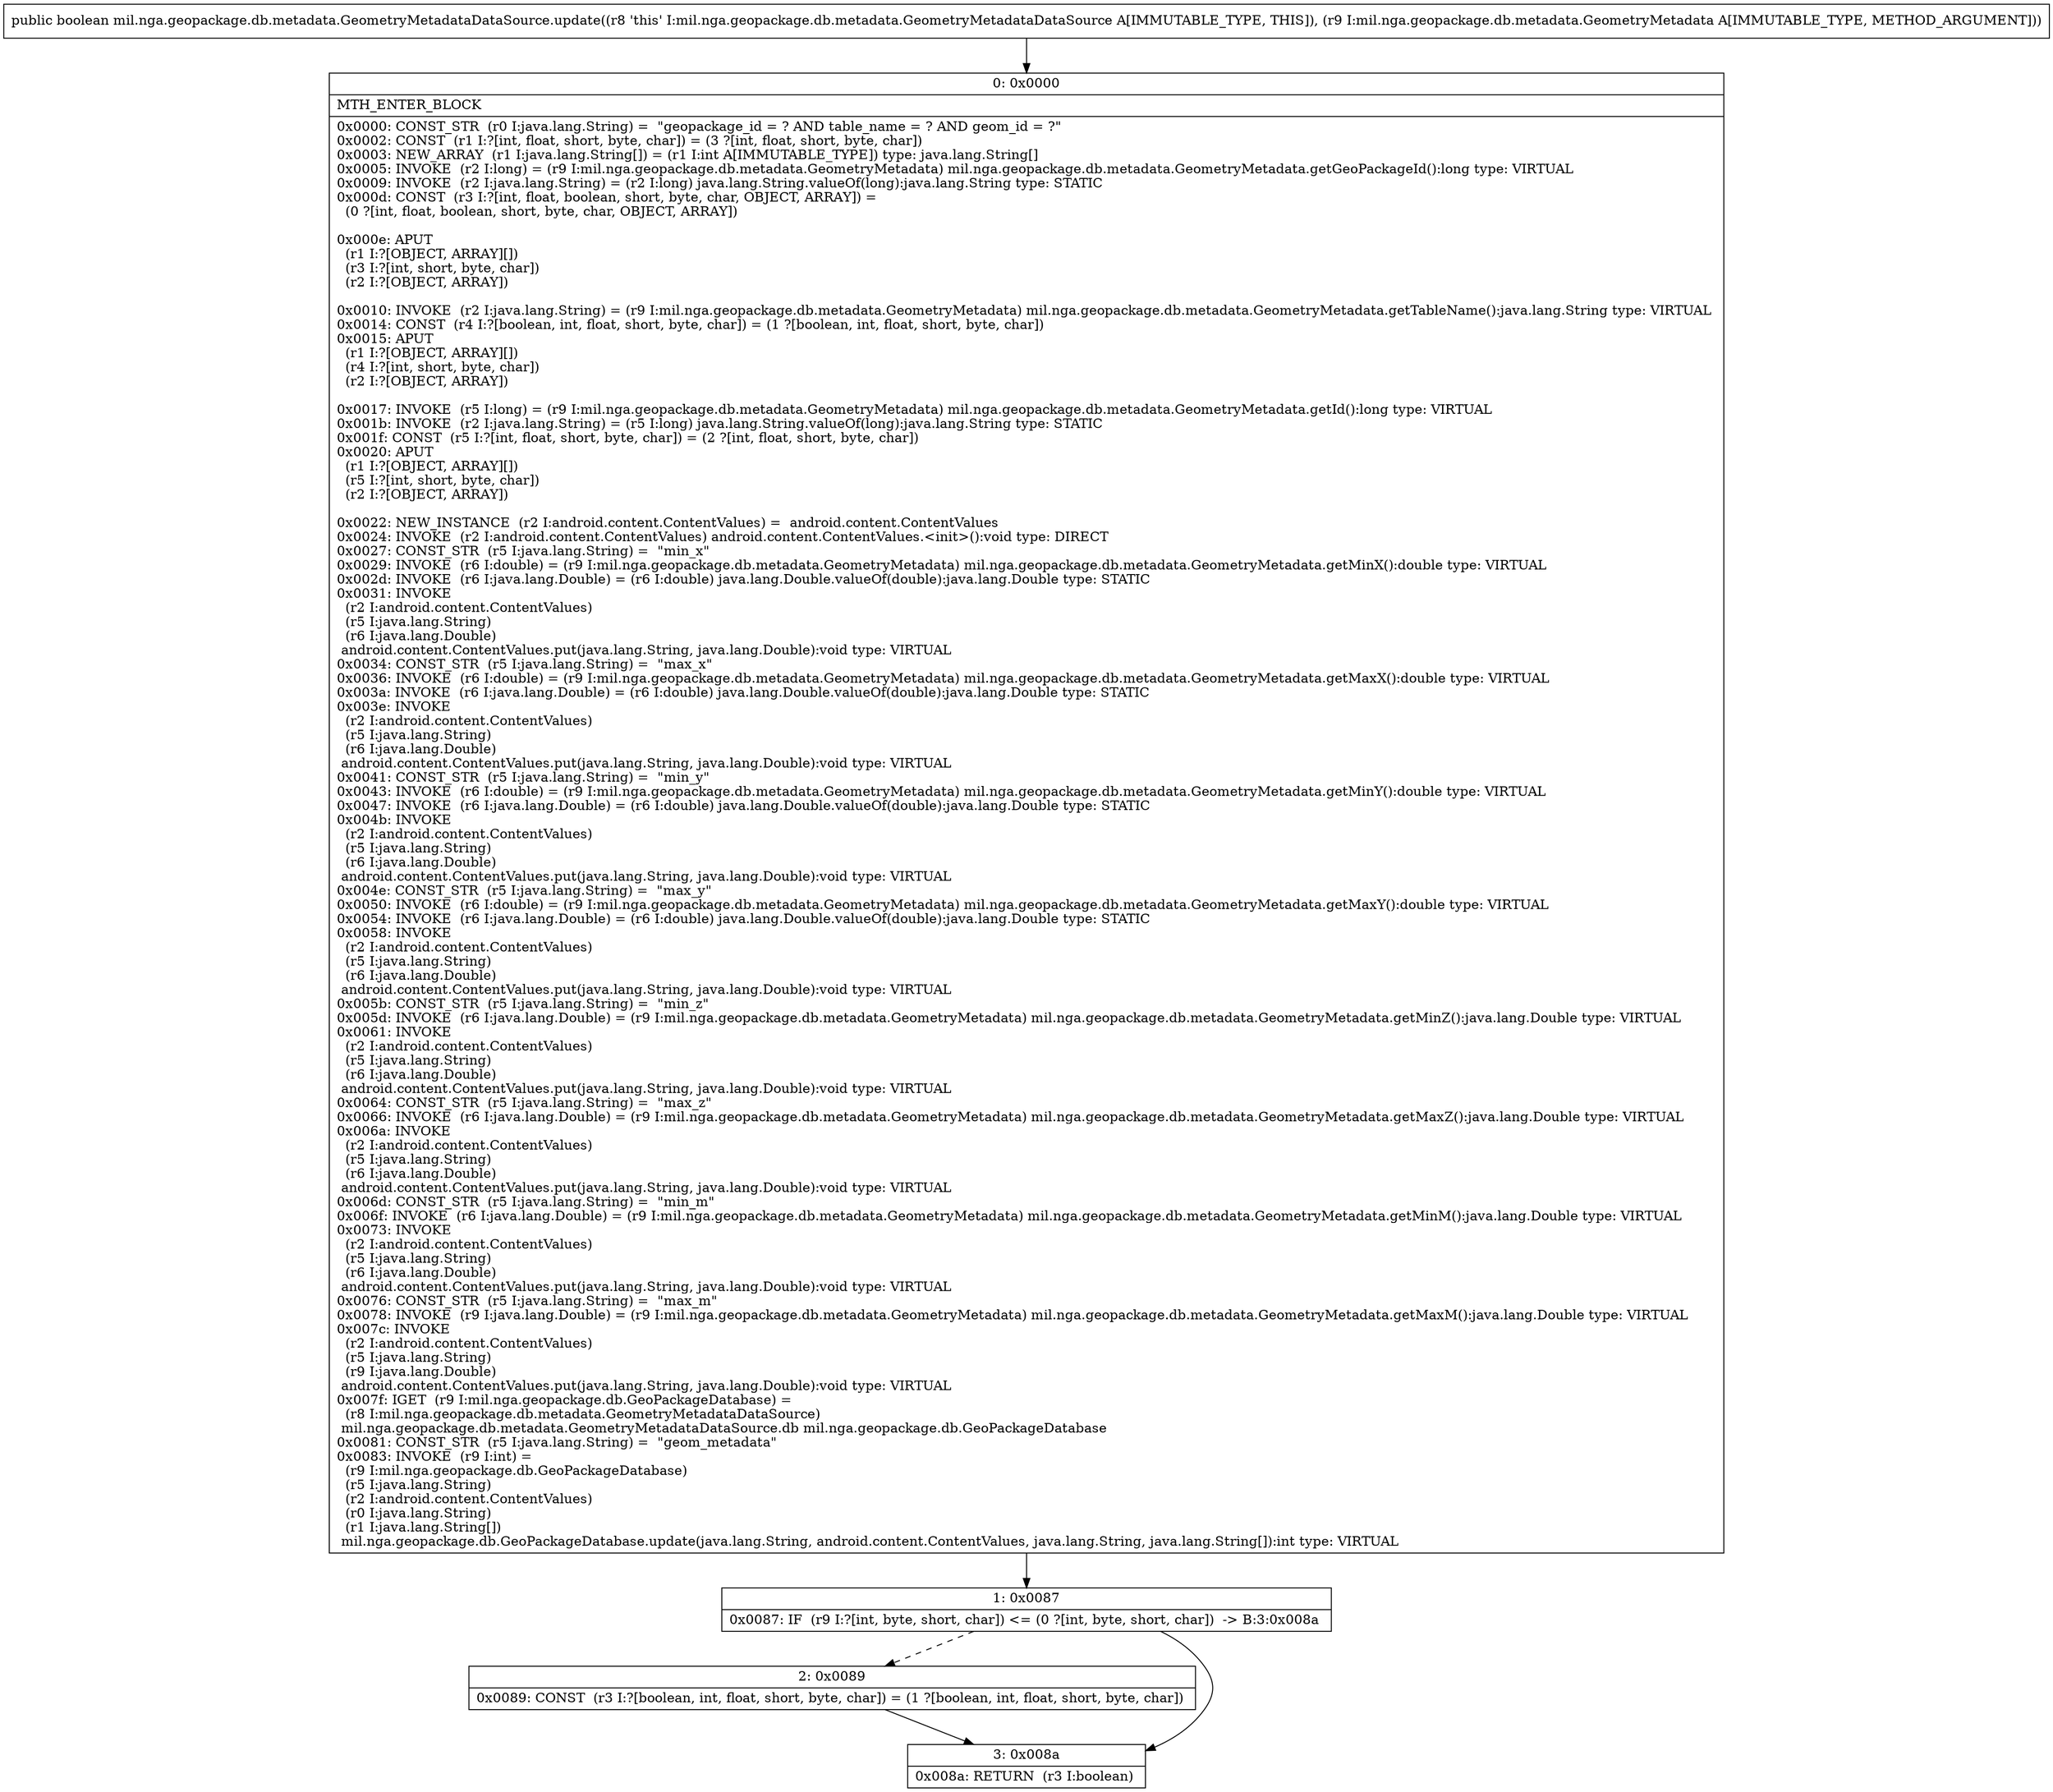 digraph "CFG formil.nga.geopackage.db.metadata.GeometryMetadataDataSource.update(Lmil\/nga\/geopackage\/db\/metadata\/GeometryMetadata;)Z" {
Node_0 [shape=record,label="{0\:\ 0x0000|MTH_ENTER_BLOCK\l|0x0000: CONST_STR  (r0 I:java.lang.String) =  \"geopackage_id = ? AND table_name = ? AND geom_id = ?\" \l0x0002: CONST  (r1 I:?[int, float, short, byte, char]) = (3 ?[int, float, short, byte, char]) \l0x0003: NEW_ARRAY  (r1 I:java.lang.String[]) = (r1 I:int A[IMMUTABLE_TYPE]) type: java.lang.String[] \l0x0005: INVOKE  (r2 I:long) = (r9 I:mil.nga.geopackage.db.metadata.GeometryMetadata) mil.nga.geopackage.db.metadata.GeometryMetadata.getGeoPackageId():long type: VIRTUAL \l0x0009: INVOKE  (r2 I:java.lang.String) = (r2 I:long) java.lang.String.valueOf(long):java.lang.String type: STATIC \l0x000d: CONST  (r3 I:?[int, float, boolean, short, byte, char, OBJECT, ARRAY]) = \l  (0 ?[int, float, boolean, short, byte, char, OBJECT, ARRAY])\l \l0x000e: APUT  \l  (r1 I:?[OBJECT, ARRAY][])\l  (r3 I:?[int, short, byte, char])\l  (r2 I:?[OBJECT, ARRAY])\l \l0x0010: INVOKE  (r2 I:java.lang.String) = (r9 I:mil.nga.geopackage.db.metadata.GeometryMetadata) mil.nga.geopackage.db.metadata.GeometryMetadata.getTableName():java.lang.String type: VIRTUAL \l0x0014: CONST  (r4 I:?[boolean, int, float, short, byte, char]) = (1 ?[boolean, int, float, short, byte, char]) \l0x0015: APUT  \l  (r1 I:?[OBJECT, ARRAY][])\l  (r4 I:?[int, short, byte, char])\l  (r2 I:?[OBJECT, ARRAY])\l \l0x0017: INVOKE  (r5 I:long) = (r9 I:mil.nga.geopackage.db.metadata.GeometryMetadata) mil.nga.geopackage.db.metadata.GeometryMetadata.getId():long type: VIRTUAL \l0x001b: INVOKE  (r2 I:java.lang.String) = (r5 I:long) java.lang.String.valueOf(long):java.lang.String type: STATIC \l0x001f: CONST  (r5 I:?[int, float, short, byte, char]) = (2 ?[int, float, short, byte, char]) \l0x0020: APUT  \l  (r1 I:?[OBJECT, ARRAY][])\l  (r5 I:?[int, short, byte, char])\l  (r2 I:?[OBJECT, ARRAY])\l \l0x0022: NEW_INSTANCE  (r2 I:android.content.ContentValues) =  android.content.ContentValues \l0x0024: INVOKE  (r2 I:android.content.ContentValues) android.content.ContentValues.\<init\>():void type: DIRECT \l0x0027: CONST_STR  (r5 I:java.lang.String) =  \"min_x\" \l0x0029: INVOKE  (r6 I:double) = (r9 I:mil.nga.geopackage.db.metadata.GeometryMetadata) mil.nga.geopackage.db.metadata.GeometryMetadata.getMinX():double type: VIRTUAL \l0x002d: INVOKE  (r6 I:java.lang.Double) = (r6 I:double) java.lang.Double.valueOf(double):java.lang.Double type: STATIC \l0x0031: INVOKE  \l  (r2 I:android.content.ContentValues)\l  (r5 I:java.lang.String)\l  (r6 I:java.lang.Double)\l android.content.ContentValues.put(java.lang.String, java.lang.Double):void type: VIRTUAL \l0x0034: CONST_STR  (r5 I:java.lang.String) =  \"max_x\" \l0x0036: INVOKE  (r6 I:double) = (r9 I:mil.nga.geopackage.db.metadata.GeometryMetadata) mil.nga.geopackage.db.metadata.GeometryMetadata.getMaxX():double type: VIRTUAL \l0x003a: INVOKE  (r6 I:java.lang.Double) = (r6 I:double) java.lang.Double.valueOf(double):java.lang.Double type: STATIC \l0x003e: INVOKE  \l  (r2 I:android.content.ContentValues)\l  (r5 I:java.lang.String)\l  (r6 I:java.lang.Double)\l android.content.ContentValues.put(java.lang.String, java.lang.Double):void type: VIRTUAL \l0x0041: CONST_STR  (r5 I:java.lang.String) =  \"min_y\" \l0x0043: INVOKE  (r6 I:double) = (r9 I:mil.nga.geopackage.db.metadata.GeometryMetadata) mil.nga.geopackage.db.metadata.GeometryMetadata.getMinY():double type: VIRTUAL \l0x0047: INVOKE  (r6 I:java.lang.Double) = (r6 I:double) java.lang.Double.valueOf(double):java.lang.Double type: STATIC \l0x004b: INVOKE  \l  (r2 I:android.content.ContentValues)\l  (r5 I:java.lang.String)\l  (r6 I:java.lang.Double)\l android.content.ContentValues.put(java.lang.String, java.lang.Double):void type: VIRTUAL \l0x004e: CONST_STR  (r5 I:java.lang.String) =  \"max_y\" \l0x0050: INVOKE  (r6 I:double) = (r9 I:mil.nga.geopackage.db.metadata.GeometryMetadata) mil.nga.geopackage.db.metadata.GeometryMetadata.getMaxY():double type: VIRTUAL \l0x0054: INVOKE  (r6 I:java.lang.Double) = (r6 I:double) java.lang.Double.valueOf(double):java.lang.Double type: STATIC \l0x0058: INVOKE  \l  (r2 I:android.content.ContentValues)\l  (r5 I:java.lang.String)\l  (r6 I:java.lang.Double)\l android.content.ContentValues.put(java.lang.String, java.lang.Double):void type: VIRTUAL \l0x005b: CONST_STR  (r5 I:java.lang.String) =  \"min_z\" \l0x005d: INVOKE  (r6 I:java.lang.Double) = (r9 I:mil.nga.geopackage.db.metadata.GeometryMetadata) mil.nga.geopackage.db.metadata.GeometryMetadata.getMinZ():java.lang.Double type: VIRTUAL \l0x0061: INVOKE  \l  (r2 I:android.content.ContentValues)\l  (r5 I:java.lang.String)\l  (r6 I:java.lang.Double)\l android.content.ContentValues.put(java.lang.String, java.lang.Double):void type: VIRTUAL \l0x0064: CONST_STR  (r5 I:java.lang.String) =  \"max_z\" \l0x0066: INVOKE  (r6 I:java.lang.Double) = (r9 I:mil.nga.geopackage.db.metadata.GeometryMetadata) mil.nga.geopackage.db.metadata.GeometryMetadata.getMaxZ():java.lang.Double type: VIRTUAL \l0x006a: INVOKE  \l  (r2 I:android.content.ContentValues)\l  (r5 I:java.lang.String)\l  (r6 I:java.lang.Double)\l android.content.ContentValues.put(java.lang.String, java.lang.Double):void type: VIRTUAL \l0x006d: CONST_STR  (r5 I:java.lang.String) =  \"min_m\" \l0x006f: INVOKE  (r6 I:java.lang.Double) = (r9 I:mil.nga.geopackage.db.metadata.GeometryMetadata) mil.nga.geopackage.db.metadata.GeometryMetadata.getMinM():java.lang.Double type: VIRTUAL \l0x0073: INVOKE  \l  (r2 I:android.content.ContentValues)\l  (r5 I:java.lang.String)\l  (r6 I:java.lang.Double)\l android.content.ContentValues.put(java.lang.String, java.lang.Double):void type: VIRTUAL \l0x0076: CONST_STR  (r5 I:java.lang.String) =  \"max_m\" \l0x0078: INVOKE  (r9 I:java.lang.Double) = (r9 I:mil.nga.geopackage.db.metadata.GeometryMetadata) mil.nga.geopackage.db.metadata.GeometryMetadata.getMaxM():java.lang.Double type: VIRTUAL \l0x007c: INVOKE  \l  (r2 I:android.content.ContentValues)\l  (r5 I:java.lang.String)\l  (r9 I:java.lang.Double)\l android.content.ContentValues.put(java.lang.String, java.lang.Double):void type: VIRTUAL \l0x007f: IGET  (r9 I:mil.nga.geopackage.db.GeoPackageDatabase) = \l  (r8 I:mil.nga.geopackage.db.metadata.GeometryMetadataDataSource)\l mil.nga.geopackage.db.metadata.GeometryMetadataDataSource.db mil.nga.geopackage.db.GeoPackageDatabase \l0x0081: CONST_STR  (r5 I:java.lang.String) =  \"geom_metadata\" \l0x0083: INVOKE  (r9 I:int) = \l  (r9 I:mil.nga.geopackage.db.GeoPackageDatabase)\l  (r5 I:java.lang.String)\l  (r2 I:android.content.ContentValues)\l  (r0 I:java.lang.String)\l  (r1 I:java.lang.String[])\l mil.nga.geopackage.db.GeoPackageDatabase.update(java.lang.String, android.content.ContentValues, java.lang.String, java.lang.String[]):int type: VIRTUAL \l}"];
Node_1 [shape=record,label="{1\:\ 0x0087|0x0087: IF  (r9 I:?[int, byte, short, char]) \<= (0 ?[int, byte, short, char])  \-\> B:3:0x008a \l}"];
Node_2 [shape=record,label="{2\:\ 0x0089|0x0089: CONST  (r3 I:?[boolean, int, float, short, byte, char]) = (1 ?[boolean, int, float, short, byte, char]) \l}"];
Node_3 [shape=record,label="{3\:\ 0x008a|0x008a: RETURN  (r3 I:boolean) \l}"];
MethodNode[shape=record,label="{public boolean mil.nga.geopackage.db.metadata.GeometryMetadataDataSource.update((r8 'this' I:mil.nga.geopackage.db.metadata.GeometryMetadataDataSource A[IMMUTABLE_TYPE, THIS]), (r9 I:mil.nga.geopackage.db.metadata.GeometryMetadata A[IMMUTABLE_TYPE, METHOD_ARGUMENT])) }"];
MethodNode -> Node_0;
Node_0 -> Node_1;
Node_1 -> Node_2[style=dashed];
Node_1 -> Node_3;
Node_2 -> Node_3;
}

